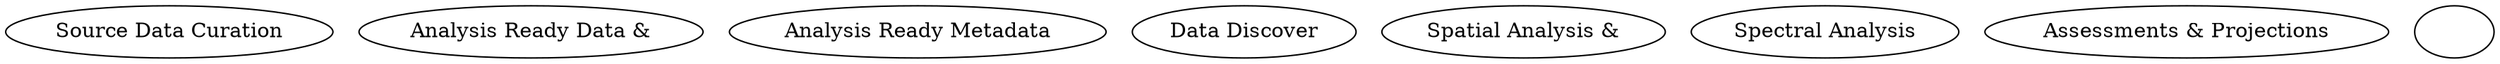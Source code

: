 digraph G {
n0[label="Source Data Curation"]
n1[label="Analysis Ready Data &"]
n2[label="Analysis Ready Metadata"]
n3[label="Data Discover"]
n4[label="Spatial Analysis &"]
n5[label="Spectral Analysis"]
n6[label="Assessments & Projections"]
n7[label=""]
}
